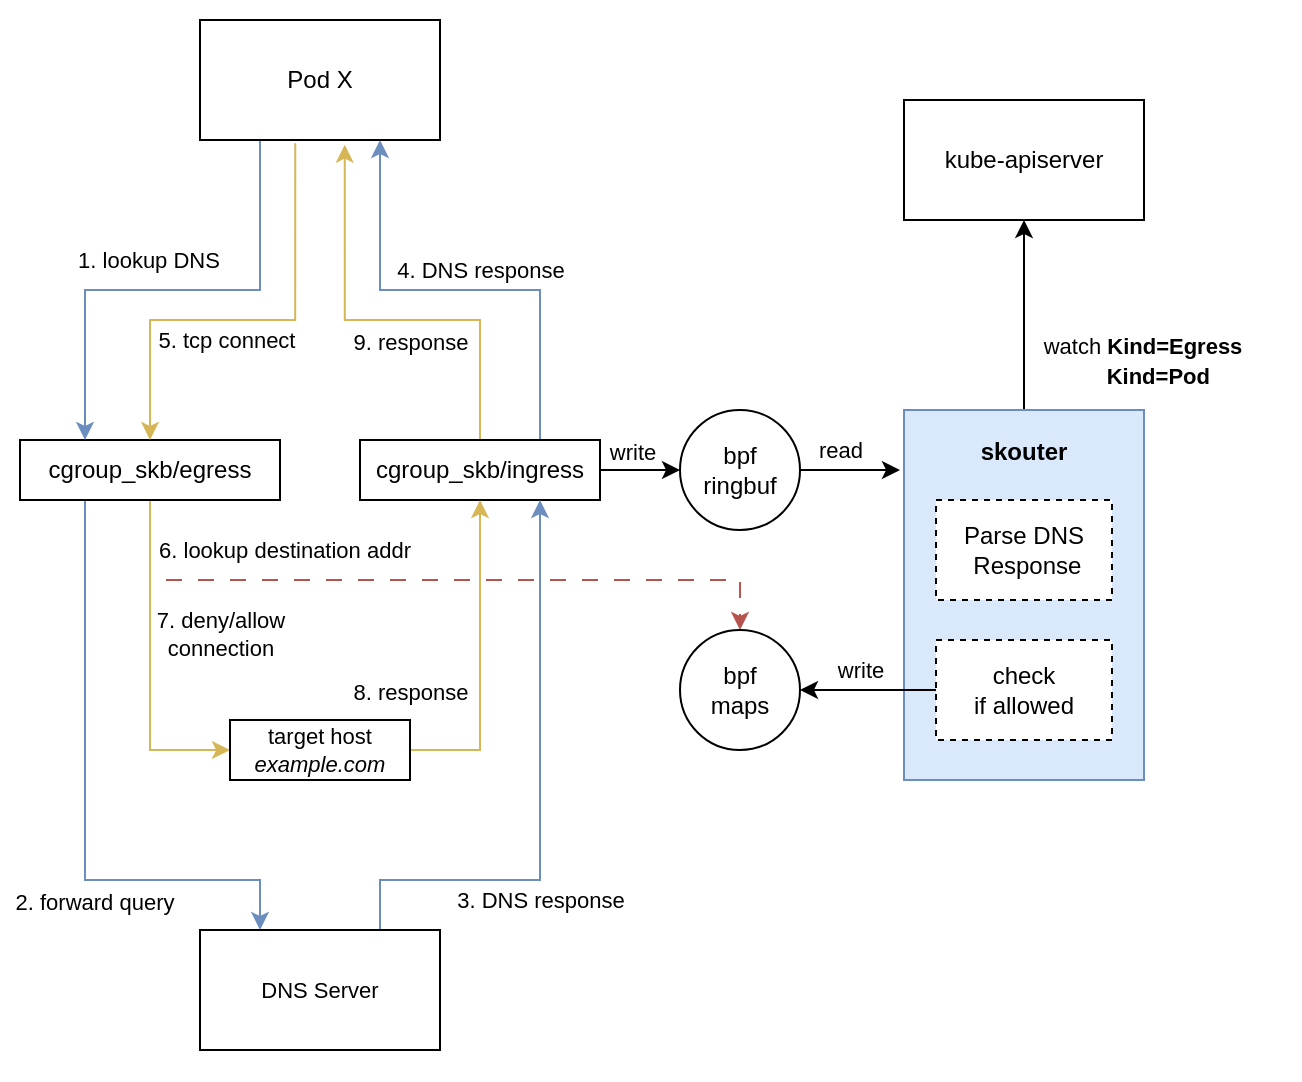 <mxfile version="20.8.13" type="device" pages="3"><diagram id="5MiEAbhjjOFsGYT0DP22" name="overview"><mxGraphModel dx="1388" dy="702" grid="1" gridSize="10" guides="1" tooltips="1" connect="1" arrows="1" fold="1" page="1" pageScale="1" pageWidth="827" pageHeight="1169" math="0" shadow="0"><root><mxCell id="0"/><mxCell id="1" parent="0"/><mxCell id="bEOtveHDajYnRCtO0ObN-43" value="" style="rounded=0;whiteSpace=wrap;html=1;dashed=1;fontSize=11;strokeColor=none;fillColor=#FFFFFF;" parent="1" vertex="1"><mxGeometry x="220" y="120" width="650" height="540" as="geometry"/></mxCell><mxCell id="bEOtveHDajYnRCtO0ObN-11" style="edgeStyle=orthogonalEdgeStyle;rounded=0;orthogonalLoop=1;jettySize=auto;html=1;exitX=1;exitY=0.5;exitDx=0;exitDy=0;entryX=0;entryY=0.5;entryDx=0;entryDy=0;" parent="1" source="bEOtveHDajYnRCtO0ObN-4" target="bEOtveHDajYnRCtO0ObN-10" edge="1"><mxGeometry relative="1" as="geometry"/></mxCell><mxCell id="bEOtveHDajYnRCtO0ObN-13" value="write" style="edgeLabel;html=1;align=center;verticalAlign=middle;resizable=0;points=[];" parent="bEOtveHDajYnRCtO0ObN-11" vertex="1" connectable="0"><mxGeometry x="0.2" relative="1" as="geometry"><mxPoint x="-8" y="-9" as="offset"/></mxGeometry></mxCell><mxCell id="bEOtveHDajYnRCtO0ObN-23" value="2. forward query" style="edgeStyle=orthogonalEdgeStyle;rounded=0;orthogonalLoop=1;jettySize=auto;html=1;exitX=0.25;exitY=1;exitDx=0;exitDy=0;entryX=0.25;entryY=0;entryDx=0;entryDy=0;labelBackgroundColor=none;fontSize=11;fillColor=#dae8fc;strokeColor=#6c8ebf;" parent="1" source="bEOtveHDajYnRCtO0ObN-3" target="bEOtveHDajYnRCtO0ObN-22" edge="1"><mxGeometry x="0.281" y="-11" relative="1" as="geometry"><Array as="points"><mxPoint x="263" y="560"/><mxPoint x="350" y="560"/></Array><mxPoint as="offset"/></mxGeometry></mxCell><mxCell id="bEOtveHDajYnRCtO0ObN-35" style="edgeStyle=orthogonalEdgeStyle;rounded=0;orthogonalLoop=1;jettySize=auto;html=1;exitX=0.5;exitY=1;exitDx=0;exitDy=0;labelBackgroundColor=none;fontSize=11;entryX=0.5;entryY=0;entryDx=0;entryDy=0;dashed=1;dashPattern=8 8;fillColor=#f8cecc;strokeColor=#b85450;" parent="1" source="bEOtveHDajYnRCtO0ObN-3" target="bEOtveHDajYnRCtO0ObN-16" edge="1"><mxGeometry relative="1" as="geometry"><mxPoint x="295" y="450" as="targetPoint"/><Array as="points"><mxPoint x="295" y="410"/><mxPoint x="590" y="410"/></Array></mxGeometry></mxCell><mxCell id="bEOtveHDajYnRCtO0ObN-37" value="6. lookup destination addr" style="edgeLabel;html=1;align=center;verticalAlign=middle;resizable=0;points=[];fontSize=11;" parent="bEOtveHDajYnRCtO0ObN-35" vertex="1" connectable="0"><mxGeometry x="-0.531" y="2" relative="1" as="geometry"><mxPoint x="22" y="-13" as="offset"/></mxGeometry></mxCell><mxCell id="bEOtveHDajYnRCtO0ObN-38" style="edgeStyle=orthogonalEdgeStyle;rounded=0;orthogonalLoop=1;jettySize=auto;html=1;exitX=0.5;exitY=1;exitDx=0;exitDy=0;entryX=0;entryY=0.5;entryDx=0;entryDy=0;labelBackgroundColor=none;fontSize=11;fillColor=#fff2cc;strokeColor=#d6b656;" parent="1" source="bEOtveHDajYnRCtO0ObN-3" target="bEOtveHDajYnRCtO0ObN-36" edge="1"><mxGeometry relative="1" as="geometry"/></mxCell><mxCell id="bEOtveHDajYnRCtO0ObN-39" value="7. deny/allow&lt;br&gt;connection" style="edgeLabel;html=1;align=center;verticalAlign=middle;resizable=0;points=[];fontSize=11;" parent="bEOtveHDajYnRCtO0ObN-38" vertex="1" connectable="0"><mxGeometry x="-0.541" relative="1" as="geometry"><mxPoint x="35" y="29" as="offset"/></mxGeometry></mxCell><mxCell id="bEOtveHDajYnRCtO0ObN-3" value="cgroup_skb/egress" style="whiteSpace=wrap;html=1;" parent="1" vertex="1"><mxGeometry x="230" y="340" width="130" height="30" as="geometry"/></mxCell><mxCell id="bEOtveHDajYnRCtO0ObN-25" style="edgeStyle=orthogonalEdgeStyle;rounded=0;orthogonalLoop=1;jettySize=auto;html=1;exitX=0.75;exitY=0;exitDx=0;exitDy=0;entryX=0.75;entryY=1;entryDx=0;entryDy=0;labelBackgroundColor=none;fontSize=11;fillColor=#dae8fc;strokeColor=#6c8ebf;" parent="1" source="bEOtveHDajYnRCtO0ObN-4" target="bEOtveHDajYnRCtO0ObN-5" edge="1"><mxGeometry relative="1" as="geometry"/></mxCell><mxCell id="bEOtveHDajYnRCtO0ObN-26" value="4. DNS response" style="edgeLabel;html=1;align=center;verticalAlign=middle;resizable=0;points=[];fontSize=11;" parent="bEOtveHDajYnRCtO0ObN-25" vertex="1" connectable="0"><mxGeometry x="0.437" relative="1" as="geometry"><mxPoint x="50" as="offset"/></mxGeometry></mxCell><mxCell id="bEOtveHDajYnRCtO0ObN-34" style="edgeStyle=orthogonalEdgeStyle;rounded=0;orthogonalLoop=1;jettySize=auto;html=1;exitX=0.5;exitY=0;exitDx=0;exitDy=0;entryX=0.603;entryY=1.039;entryDx=0;entryDy=0;labelBackgroundColor=none;fontSize=11;entryPerimeter=0;fillColor=#fff2cc;strokeColor=#d6b656;" parent="1" source="bEOtveHDajYnRCtO0ObN-4" target="bEOtveHDajYnRCtO0ObN-5" edge="1"><mxGeometry relative="1" as="geometry"><Array as="points"><mxPoint x="460" y="280"/><mxPoint x="392" y="280"/></Array></mxGeometry></mxCell><mxCell id="L1wFR71rSN3-hvcoqjAi-3" value="9. response" style="edgeLabel;html=1;align=center;verticalAlign=middle;resizable=0;points=[];" parent="bEOtveHDajYnRCtO0ObN-34" vertex="1" connectable="0"><mxGeometry x="-0.614" y="2" relative="1" as="geometry"><mxPoint x="-33" y="-8" as="offset"/></mxGeometry></mxCell><mxCell id="bEOtveHDajYnRCtO0ObN-4" value="cgroup_skb/ingress" style="whiteSpace=wrap;html=1;" parent="1" vertex="1"><mxGeometry x="400" y="340" width="120" height="30" as="geometry"/></mxCell><mxCell id="bEOtveHDajYnRCtO0ObN-7" style="edgeStyle=orthogonalEdgeStyle;rounded=0;orthogonalLoop=1;jettySize=auto;html=1;exitX=0.25;exitY=1;exitDx=0;exitDy=0;entryX=0.25;entryY=0;entryDx=0;entryDy=0;fillColor=#dae8fc;strokeColor=#6c8ebf;" parent="1" source="bEOtveHDajYnRCtO0ObN-5" target="bEOtveHDajYnRCtO0ObN-3" edge="1"><mxGeometry relative="1" as="geometry"/></mxCell><mxCell id="bEOtveHDajYnRCtO0ObN-8" value="1. lookup DNS" style="edgeLabel;html=1;align=center;verticalAlign=middle;resizable=0;points=[];" parent="bEOtveHDajYnRCtO0ObN-7" vertex="1" connectable="0"><mxGeometry x="-0.253" y="5" relative="1" as="geometry"><mxPoint x="-43" y="-20" as="offset"/></mxGeometry></mxCell><mxCell id="bEOtveHDajYnRCtO0ObN-32" style="edgeStyle=orthogonalEdgeStyle;rounded=0;orthogonalLoop=1;jettySize=auto;html=1;exitX=0.397;exitY=1.028;exitDx=0;exitDy=0;entryX=0.5;entryY=0;entryDx=0;entryDy=0;labelBackgroundColor=none;fontSize=11;fillColor=#fff2cc;strokeColor=#d6b656;exitPerimeter=0;" parent="1" source="bEOtveHDajYnRCtO0ObN-5" target="bEOtveHDajYnRCtO0ObN-3" edge="1"><mxGeometry relative="1" as="geometry"><Array as="points"><mxPoint x="368" y="280"/><mxPoint x="295" y="280"/></Array></mxGeometry></mxCell><mxCell id="bEOtveHDajYnRCtO0ObN-33" value="5. tcp connect" style="edgeLabel;html=1;align=center;verticalAlign=middle;resizable=0;points=[];fontSize=11;" parent="bEOtveHDajYnRCtO0ObN-32" vertex="1" connectable="0"><mxGeometry x="0.05" y="-1" relative="1" as="geometry"><mxPoint x="-7" y="11" as="offset"/></mxGeometry></mxCell><mxCell id="bEOtveHDajYnRCtO0ObN-5" value="Pod X" style="rounded=0;whiteSpace=wrap;html=1;" parent="1" vertex="1"><mxGeometry x="320" y="130" width="120" height="60" as="geometry"/></mxCell><mxCell id="bEOtveHDajYnRCtO0ObN-12" value="read" style="edgeStyle=orthogonalEdgeStyle;rounded=0;orthogonalLoop=1;jettySize=auto;html=1;exitX=1;exitY=0.5;exitDx=0;exitDy=0;" parent="1" source="bEOtveHDajYnRCtO0ObN-10" edge="1"><mxGeometry x="-0.231" y="10" relative="1" as="geometry"><mxPoint x="630" y="445" as="sourcePoint"/><mxPoint x="670" y="355" as="targetPoint"/><mxPoint as="offset"/></mxGeometry></mxCell><mxCell id="MfPeqB3Z2dwmXuDGAzAa-2" style="edgeStyle=orthogonalEdgeStyle;rounded=0;orthogonalLoop=1;jettySize=auto;html=1;exitX=0.5;exitY=0;exitDx=0;exitDy=0;entryX=0.5;entryY=1;entryDx=0;entryDy=0;" parent="1" source="bEOtveHDajYnRCtO0ObN-9" target="MfPeqB3Z2dwmXuDGAzAa-1" edge="1"><mxGeometry relative="1" as="geometry"/></mxCell><mxCell id="bEOtveHDajYnRCtO0ObN-9" value="&lt;b&gt;skouter&lt;/b&gt;&lt;br&gt;&lt;br&gt;&lt;br&gt;&lt;br&gt;&lt;br&gt;&lt;br&gt;&lt;br&gt;&lt;br&gt;&lt;br&gt;&lt;br&gt;&lt;br&gt;" style="whiteSpace=wrap;html=1;fillColor=#dae8fc;strokeColor=#6c8ebf;" parent="1" vertex="1"><mxGeometry x="672" y="325" width="120" height="185" as="geometry"/></mxCell><mxCell id="bEOtveHDajYnRCtO0ObN-10" value="bpf&lt;br&gt;ringbuf" style="ellipse;whiteSpace=wrap;html=1;" parent="1" vertex="1"><mxGeometry x="560" y="325" width="60" height="60" as="geometry"/></mxCell><mxCell id="bEOtveHDajYnRCtO0ObN-14" value="Parse DNS&lt;br&gt;&amp;nbsp;Response" style="whiteSpace=wrap;html=1;dashed=1;" parent="1" vertex="1"><mxGeometry x="688" y="370" width="88" height="50" as="geometry"/></mxCell><mxCell id="bEOtveHDajYnRCtO0ObN-16" value="bpf&lt;br&gt;maps" style="ellipse;whiteSpace=wrap;html=1;aspect=fixed;" parent="1" vertex="1"><mxGeometry x="560" y="435" width="60" height="60" as="geometry"/></mxCell><mxCell id="bEOtveHDajYnRCtO0ObN-24" style="edgeStyle=orthogonalEdgeStyle;rounded=0;orthogonalLoop=1;jettySize=auto;html=1;exitX=0.75;exitY=0;exitDx=0;exitDy=0;entryX=0.75;entryY=1;entryDx=0;entryDy=0;labelBackgroundColor=none;fontSize=11;fillColor=#dae8fc;strokeColor=#6c8ebf;" parent="1" source="bEOtveHDajYnRCtO0ObN-22" target="bEOtveHDajYnRCtO0ObN-4" edge="1"><mxGeometry relative="1" as="geometry"><Array as="points"><mxPoint x="410" y="560"/><mxPoint x="490" y="560"/></Array></mxGeometry></mxCell><mxCell id="bEOtveHDajYnRCtO0ObN-31" value="3. DNS response" style="edgeLabel;html=1;align=center;verticalAlign=middle;resizable=0;points=[];fontSize=11;" parent="bEOtveHDajYnRCtO0ObN-24" vertex="1" connectable="0"><mxGeometry x="-0.302" y="-2" relative="1" as="geometry"><mxPoint x="2" y="8" as="offset"/></mxGeometry></mxCell><mxCell id="bEOtveHDajYnRCtO0ObN-22" value="DNS Server" style="whiteSpace=wrap;html=1;fontSize=11;" parent="1" vertex="1"><mxGeometry x="320" y="585" width="120" height="60" as="geometry"/></mxCell><mxCell id="L1wFR71rSN3-hvcoqjAi-1" style="edgeStyle=orthogonalEdgeStyle;rounded=0;orthogonalLoop=1;jettySize=auto;html=1;exitX=1;exitY=0.5;exitDx=0;exitDy=0;entryX=0.5;entryY=1;entryDx=0;entryDy=0;fillColor=#fff2cc;strokeColor=#d6b656;" parent="1" source="bEOtveHDajYnRCtO0ObN-36" target="bEOtveHDajYnRCtO0ObN-4" edge="1"><mxGeometry relative="1" as="geometry"/></mxCell><mxCell id="L1wFR71rSN3-hvcoqjAi-2" value="8. response" style="edgeLabel;html=1;align=center;verticalAlign=middle;resizable=0;points=[];" parent="L1wFR71rSN3-hvcoqjAi-1" vertex="1" connectable="0"><mxGeometry x="0.144" y="1" relative="1" as="geometry"><mxPoint x="-34" y="27" as="offset"/></mxGeometry></mxCell><mxCell id="bEOtveHDajYnRCtO0ObN-36" value="target host&lt;br&gt;&lt;i&gt;example.com&lt;/i&gt;" style="whiteSpace=wrap;html=1;fontSize=11;" parent="1" vertex="1"><mxGeometry x="335" y="480" width="90" height="30" as="geometry"/></mxCell><mxCell id="bEOtveHDajYnRCtO0ObN-41" value="write" style="edgeStyle=orthogonalEdgeStyle;rounded=0;orthogonalLoop=1;jettySize=auto;html=1;exitX=0;exitY=0.5;exitDx=0;exitDy=0;entryX=1;entryY=0.5;entryDx=0;entryDy=0;labelBackgroundColor=none;fontSize=11;" parent="1" source="bEOtveHDajYnRCtO0ObN-40" target="bEOtveHDajYnRCtO0ObN-16" edge="1"><mxGeometry x="0.118" y="-10" relative="1" as="geometry"><mxPoint as="offset"/></mxGeometry></mxCell><mxCell id="bEOtveHDajYnRCtO0ObN-40" value="check &lt;br&gt;if allowed" style="whiteSpace=wrap;html=1;dashed=1;" parent="1" vertex="1"><mxGeometry x="688" y="440" width="88" height="50" as="geometry"/></mxCell><mxCell id="MfPeqB3Z2dwmXuDGAzAa-1" value="kube-apiserver" style="rounded=0;whiteSpace=wrap;html=1;" parent="1" vertex="1"><mxGeometry x="672" y="170" width="120" height="60" as="geometry"/></mxCell><mxCell id="MfPeqB3Z2dwmXuDGAzAa-5" value="&lt;font style=&quot;font-size: 11px;&quot;&gt;watch &lt;b&gt;Kind=Egress&lt;br&gt;&amp;nbsp; &amp;nbsp; &amp;nbsp;Kind=Pod&lt;br&gt;&lt;/b&gt;&lt;/font&gt;" style="text;html=1;align=center;verticalAlign=middle;resizable=0;points=[];autosize=1;strokeColor=none;fillColor=none;" parent="1" vertex="1"><mxGeometry x="731" y="280" width="120" height="40" as="geometry"/></mxCell></root></mxGraphModel></diagram><diagram id="zswYZmSEBnR5YoDpw31P" name="data model"><mxGraphModel dx="1388" dy="766" grid="1" gridSize="10" guides="1" tooltips="1" connect="1" arrows="1" fold="1" page="1" pageScale="1" pageWidth="827" pageHeight="1169" math="0" shadow="0"><root><mxCell id="0"/><mxCell id="1" parent="0"/><mxCell id="Yi3RoTtLE4E2FswudicO-89" style="edgeStyle=orthogonalEdgeStyle;rounded=0;orthogonalLoop=1;jettySize=auto;html=1;exitX=0.5;exitY=1;exitDx=0;exitDy=0;" parent="1" source="Yi3RoTtLE4E2FswudicO-53" target="Yi3RoTtLE4E2FswudicO-64" edge="1"><mxGeometry relative="1" as="geometry"/></mxCell><mxCell id="Yi3RoTtLE4E2FswudicO-90" style="edgeStyle=orthogonalEdgeStyle;rounded=0;orthogonalLoop=1;jettySize=auto;html=1;exitX=0.5;exitY=1;exitDx=0;exitDy=0;entryX=0.5;entryY=0;entryDx=0;entryDy=0;" parent="1" source="Yi3RoTtLE4E2FswudicO-53" target="Yi3RoTtLE4E2FswudicO-62" edge="1"><mxGeometry relative="1" as="geometry"/></mxCell><mxCell id="Yi3RoTtLE4E2FswudicO-91" style="edgeStyle=orthogonalEdgeStyle;rounded=0;orthogonalLoop=1;jettySize=auto;html=1;exitX=0.5;exitY=1;exitDx=0;exitDy=0;entryX=0.5;entryY=0;entryDx=0;entryDy=0;" parent="1" source="Yi3RoTtLE4E2FswudicO-53" target="Yi3RoTtLE4E2FswudicO-69" edge="1"><mxGeometry relative="1" as="geometry"/></mxCell><mxCell id="Yi3RoTtLE4E2FswudicO-92" style="edgeStyle=orthogonalEdgeStyle;rounded=0;orthogonalLoop=1;jettySize=auto;html=1;exitX=0.5;exitY=1;exitDx=0;exitDy=0;entryX=0.5;entryY=0;entryDx=0;entryDy=0;" parent="1" source="Yi3RoTtLE4E2FswudicO-53" target="Yi3RoTtLE4E2FswudicO-86" edge="1"><mxGeometry relative="1" as="geometry"><Array as="points"><mxPoint x="513" y="195"/><mxPoint x="845" y="195"/></Array></mxGeometry></mxCell><mxCell id="Yi3RoTtLE4E2FswudicO-53" value="userspace" style="whiteSpace=wrap;html=1;" parent="1" vertex="1"><mxGeometry x="460" y="80" width="105" height="70" as="geometry"/></mxCell><mxCell id="Yi3RoTtLE4E2FswudicO-55" value="" style="group" parent="1" vertex="1" connectable="0"><mxGeometry x="50" y="250" width="210" height="210" as="geometry"/></mxCell><mxCell id="Yi3RoTtLE4E2FswudicO-63" value="" style="group" parent="Yi3RoTtLE4E2FswudicO-55" vertex="1" connectable="0"><mxGeometry x="-10" y="-10" width="220" height="220" as="geometry"/></mxCell><mxCell id="Yi3RoTtLE4E2FswudicO-62" value="" style="rounded=0;whiteSpace=wrap;html=1;fillColor=#dae8fc;strokeColor=#6c8ebf;" parent="Yi3RoTtLE4E2FswudicO-63" vertex="1"><mxGeometry width="220" height="220" as="geometry"/></mxCell><mxCell id="Yi3RoTtLE4E2FswudicO-4" value="egress_ip_config" style="rounded=0;whiteSpace=wrap;html=1;" parent="Yi3RoTtLE4E2FswudicO-63" vertex="1"><mxGeometry x="45" y="10" width="120" height="60" as="geometry"/></mxCell><mxCell id="Yi3RoTtLE4E2FswudicO-12" value="pod1" style="rounded=0;whiteSpace=wrap;html=1;" parent="Yi3RoTtLE4E2FswudicO-63" vertex="1"><mxGeometry x="30" y="110" width="50" height="40" as="geometry"/></mxCell><mxCell id="Yi3RoTtLE4E2FswudicO-1" style="edgeStyle=orthogonalEdgeStyle;rounded=0;orthogonalLoop=1;jettySize=auto;html=1;exitX=0.5;exitY=1;exitDx=0;exitDy=0;entryX=0.5;entryY=0;entryDx=0;entryDy=0;" parent="Yi3RoTtLE4E2FswudicO-63" source="Yi3RoTtLE4E2FswudicO-4" target="Yi3RoTtLE4E2FswudicO-12" edge="1"><mxGeometry relative="1" as="geometry"/></mxCell><mxCell id="Yi3RoTtLE4E2FswudicO-13" value="pod2" style="rounded=0;whiteSpace=wrap;html=1;" parent="Yi3RoTtLE4E2FswudicO-63" vertex="1"><mxGeometry x="80" y="110" width="50" height="40" as="geometry"/></mxCell><mxCell id="Yi3RoTtLE4E2FswudicO-2" style="edgeStyle=orthogonalEdgeStyle;rounded=0;orthogonalLoop=1;jettySize=auto;html=1;exitX=0.5;exitY=1;exitDx=0;exitDy=0;" parent="Yi3RoTtLE4E2FswudicO-63" source="Yi3RoTtLE4E2FswudicO-4" target="Yi3RoTtLE4E2FswudicO-13" edge="1"><mxGeometry relative="1" as="geometry"/></mxCell><mxCell id="Yi3RoTtLE4E2FswudicO-14" value="pod..." style="rounded=0;whiteSpace=wrap;html=1;" parent="Yi3RoTtLE4E2FswudicO-63" vertex="1"><mxGeometry x="130" y="110" width="50" height="40" as="geometry"/></mxCell><mxCell id="Yi3RoTtLE4E2FswudicO-3" style="edgeStyle=orthogonalEdgeStyle;rounded=0;orthogonalLoop=1;jettySize=auto;html=1;exitX=0.5;exitY=1;exitDx=0;exitDy=0;entryX=0.5;entryY=0;entryDx=0;entryDy=0;" parent="Yi3RoTtLE4E2FswudicO-63" source="Yi3RoTtLE4E2FswudicO-4" target="Yi3RoTtLE4E2FswudicO-14" edge="1"><mxGeometry relative="1" as="geometry"/></mxCell><mxCell id="Yi3RoTtLE4E2FswudicO-21" value="ip x" style="whiteSpace=wrap;html=1;" parent="Yi3RoTtLE4E2FswudicO-63" vertex="1"><mxGeometry x="10" y="190" width="30" height="20" as="geometry"/></mxCell><mxCell id="Yi3RoTtLE4E2FswudicO-9" style="edgeStyle=orthogonalEdgeStyle;rounded=0;orthogonalLoop=1;jettySize=auto;html=1;exitX=0.5;exitY=1;exitDx=0;exitDy=0;entryX=0.5;entryY=0;entryDx=0;entryDy=0;" parent="Yi3RoTtLE4E2FswudicO-63" source="Yi3RoTtLE4E2FswudicO-12" target="Yi3RoTtLE4E2FswudicO-21" edge="1"><mxGeometry relative="1" as="geometry"/></mxCell><mxCell id="Yi3RoTtLE4E2FswudicO-22" value="ip y" style="whiteSpace=wrap;html=1;" parent="Yi3RoTtLE4E2FswudicO-63" vertex="1"><mxGeometry x="40" y="190" width="30" height="20" as="geometry"/></mxCell><mxCell id="Yi3RoTtLE4E2FswudicO-10" style="edgeStyle=orthogonalEdgeStyle;rounded=0;orthogonalLoop=1;jettySize=auto;html=1;exitX=0.5;exitY=1;exitDx=0;exitDy=0;entryX=0.5;entryY=0;entryDx=0;entryDy=0;" parent="Yi3RoTtLE4E2FswudicO-63" source="Yi3RoTtLE4E2FswudicO-12" target="Yi3RoTtLE4E2FswudicO-22" edge="1"><mxGeometry relative="1" as="geometry"/></mxCell><mxCell id="Yi3RoTtLE4E2FswudicO-23" value="ip z" style="whiteSpace=wrap;html=1;" parent="Yi3RoTtLE4E2FswudicO-63" vertex="1"><mxGeometry x="70" y="190" width="30" height="20" as="geometry"/></mxCell><mxCell id="Yi3RoTtLE4E2FswudicO-11" style="edgeStyle=orthogonalEdgeStyle;rounded=0;orthogonalLoop=1;jettySize=auto;html=1;exitX=0.5;exitY=1;exitDx=0;exitDy=0;entryX=0.5;entryY=0;entryDx=0;entryDy=0;" parent="Yi3RoTtLE4E2FswudicO-63" source="Yi3RoTtLE4E2FswudicO-12" target="Yi3RoTtLE4E2FswudicO-23" edge="1"><mxGeometry relative="1" as="geometry"/></mxCell><mxCell id="Yi3RoTtLE4E2FswudicO-65" value="" style="group" parent="1" vertex="1" connectable="0"><mxGeometry x="290" y="250" width="430" height="290" as="geometry"/></mxCell><mxCell id="Yi3RoTtLE4E2FswudicO-68" value="" style="group" parent="Yi3RoTtLE4E2FswudicO-65" vertex="1" connectable="0"><mxGeometry x="-12.5" y="-10" width="222.5" height="220" as="geometry"/></mxCell><mxCell id="Yi3RoTtLE4E2FswudicO-64" value="" style="whiteSpace=wrap;html=1;fillColor=#dae8fc;strokeColor=#6c8ebf;" parent="Yi3RoTtLE4E2FswudicO-68" vertex="1"><mxGeometry width="222.5" height="220" as="geometry"/></mxCell><mxCell id="Yi3RoTtLE4E2FswudicO-8" value="egress_cidr_config" style="rounded=0;whiteSpace=wrap;html=1;" parent="Yi3RoTtLE4E2FswudicO-68" vertex="1"><mxGeometry x="55" y="10" width="120" height="60" as="geometry"/></mxCell><mxCell id="Yi3RoTtLE4E2FswudicO-18" value="pod1" style="rounded=0;whiteSpace=wrap;html=1;" parent="Yi3RoTtLE4E2FswudicO-68" vertex="1"><mxGeometry x="40" y="110" width="50" height="40" as="geometry"/></mxCell><mxCell id="Yi3RoTtLE4E2FswudicO-6" style="edgeStyle=orthogonalEdgeStyle;rounded=0;orthogonalLoop=1;jettySize=auto;html=1;exitX=0.5;exitY=1;exitDx=0;exitDy=0;entryX=0.5;entryY=0;entryDx=0;entryDy=0;" parent="Yi3RoTtLE4E2FswudicO-68" source="Yi3RoTtLE4E2FswudicO-8" target="Yi3RoTtLE4E2FswudicO-18" edge="1"><mxGeometry relative="1" as="geometry"/></mxCell><mxCell id="Yi3RoTtLE4E2FswudicO-19" value="pod2" style="rounded=0;whiteSpace=wrap;html=1;" parent="Yi3RoTtLE4E2FswudicO-68" vertex="1"><mxGeometry x="90" y="110" width="50" height="40" as="geometry"/></mxCell><mxCell id="Yi3RoTtLE4E2FswudicO-5" style="edgeStyle=orthogonalEdgeStyle;rounded=0;orthogonalLoop=1;jettySize=auto;html=1;exitX=0.5;exitY=1;exitDx=0;exitDy=0;entryX=0.5;entryY=0;entryDx=0;entryDy=0;" parent="Yi3RoTtLE4E2FswudicO-68" source="Yi3RoTtLE4E2FswudicO-8" target="Yi3RoTtLE4E2FswudicO-19" edge="1"><mxGeometry relative="1" as="geometry"/></mxCell><mxCell id="Yi3RoTtLE4E2FswudicO-20" value="pod..." style="rounded=0;whiteSpace=wrap;html=1;" parent="Yi3RoTtLE4E2FswudicO-68" vertex="1"><mxGeometry x="140" y="110" width="50" height="40" as="geometry"/></mxCell><mxCell id="Yi3RoTtLE4E2FswudicO-7" style="edgeStyle=orthogonalEdgeStyle;rounded=0;orthogonalLoop=1;jettySize=auto;html=1;exitX=0.5;exitY=1;exitDx=0;exitDy=0;entryX=0.5;entryY=0;entryDx=0;entryDy=0;" parent="Yi3RoTtLE4E2FswudicO-68" source="Yi3RoTtLE4E2FswudicO-8" target="Yi3RoTtLE4E2FswudicO-20" edge="1"><mxGeometry relative="1" as="geometry"/></mxCell><mxCell id="Yi3RoTtLE4E2FswudicO-24" value="cidr x" style="whiteSpace=wrap;html=1;" parent="Yi3RoTtLE4E2FswudicO-68" vertex="1"><mxGeometry x="12.5" y="190" width="35" height="20" as="geometry"/></mxCell><mxCell id="Yi3RoTtLE4E2FswudicO-15" style="edgeStyle=orthogonalEdgeStyle;rounded=0;orthogonalLoop=1;jettySize=auto;html=1;exitX=0.5;exitY=1;exitDx=0;exitDy=0;entryX=0.5;entryY=0;entryDx=0;entryDy=0;" parent="Yi3RoTtLE4E2FswudicO-68" source="Yi3RoTtLE4E2FswudicO-18" target="Yi3RoTtLE4E2FswudicO-24" edge="1"><mxGeometry relative="1" as="geometry"/></mxCell><mxCell id="Yi3RoTtLE4E2FswudicO-25" value="cidr y" style="whiteSpace=wrap;html=1;" parent="Yi3RoTtLE4E2FswudicO-68" vertex="1"><mxGeometry x="47.5" y="190" width="35" height="20" as="geometry"/></mxCell><mxCell id="Yi3RoTtLE4E2FswudicO-16" style="edgeStyle=orthogonalEdgeStyle;rounded=0;orthogonalLoop=1;jettySize=auto;html=1;exitX=0.5;exitY=1;exitDx=0;exitDy=0;entryX=0.5;entryY=0;entryDx=0;entryDy=0;" parent="Yi3RoTtLE4E2FswudicO-68" source="Yi3RoTtLE4E2FswudicO-18" target="Yi3RoTtLE4E2FswudicO-25" edge="1"><mxGeometry relative="1" as="geometry"/></mxCell><mxCell id="Yi3RoTtLE4E2FswudicO-26" value="cidr z" style="whiteSpace=wrap;html=1;" parent="Yi3RoTtLE4E2FswudicO-68" vertex="1"><mxGeometry x="82.5" y="190" width="35" height="20" as="geometry"/></mxCell><mxCell id="Yi3RoTtLE4E2FswudicO-17" style="edgeStyle=orthogonalEdgeStyle;rounded=0;orthogonalLoop=1;jettySize=auto;html=1;exitX=0.5;exitY=1;exitDx=0;exitDy=0;entryX=0.5;entryY=0;entryDx=0;entryDy=0;" parent="Yi3RoTtLE4E2FswudicO-68" source="Yi3RoTtLE4E2FswudicO-18" target="Yi3RoTtLE4E2FswudicO-26" edge="1"><mxGeometry relative="1" as="geometry"/></mxCell><mxCell id="Yi3RoTtLE4E2FswudicO-70" value="" style="group" parent="Yi3RoTtLE4E2FswudicO-65" vertex="1" connectable="0"><mxGeometry x="230" y="-10" width="200" height="220" as="geometry"/></mxCell><mxCell id="Yi3RoTtLE4E2FswudicO-69" value="" style="whiteSpace=wrap;html=1;fillColor=#dae8fc;strokeColor=#6c8ebf;" parent="Yi3RoTtLE4E2FswudicO-70" vertex="1"><mxGeometry width="200" height="220" as="geometry"/></mxCell><mxCell id="Yi3RoTtLE4E2FswudicO-30" value="egress_wc_ip_config" style="rounded=0;whiteSpace=wrap;html=1;" parent="Yi3RoTtLE4E2FswudicO-70" vertex="1"><mxGeometry x="45" y="10" width="120" height="60" as="geometry"/></mxCell><mxCell id="Yi3RoTtLE4E2FswudicO-34" value="pod1" style="rounded=0;whiteSpace=wrap;html=1;" parent="Yi3RoTtLE4E2FswudicO-70" vertex="1"><mxGeometry x="30" y="110" width="50" height="40" as="geometry"/></mxCell><mxCell id="Yi3RoTtLE4E2FswudicO-27" style="edgeStyle=orthogonalEdgeStyle;rounded=0;orthogonalLoop=1;jettySize=auto;html=1;exitX=0.5;exitY=1;exitDx=0;exitDy=0;" parent="Yi3RoTtLE4E2FswudicO-70" source="Yi3RoTtLE4E2FswudicO-30" target="Yi3RoTtLE4E2FswudicO-34" edge="1"><mxGeometry relative="1" as="geometry"/></mxCell><mxCell id="Yi3RoTtLE4E2FswudicO-35" value="pod2" style="rounded=0;whiteSpace=wrap;html=1;" parent="Yi3RoTtLE4E2FswudicO-70" vertex="1"><mxGeometry x="80" y="110" width="50" height="40" as="geometry"/></mxCell><mxCell id="Yi3RoTtLE4E2FswudicO-28" style="edgeStyle=orthogonalEdgeStyle;rounded=0;orthogonalLoop=1;jettySize=auto;html=1;exitX=0.5;exitY=1;exitDx=0;exitDy=0;entryX=0.5;entryY=0;entryDx=0;entryDy=0;" parent="Yi3RoTtLE4E2FswudicO-70" source="Yi3RoTtLE4E2FswudicO-30" target="Yi3RoTtLE4E2FswudicO-35" edge="1"><mxGeometry relative="1" as="geometry"/></mxCell><mxCell id="Yi3RoTtLE4E2FswudicO-36" value="pod..." style="rounded=0;whiteSpace=wrap;html=1;" parent="Yi3RoTtLE4E2FswudicO-70" vertex="1"><mxGeometry x="130" y="110" width="50" height="40" as="geometry"/></mxCell><mxCell id="Yi3RoTtLE4E2FswudicO-29" style="edgeStyle=orthogonalEdgeStyle;rounded=0;orthogonalLoop=1;jettySize=auto;html=1;exitX=0.5;exitY=1;exitDx=0;exitDy=0;entryX=0.5;entryY=0;entryDx=0;entryDy=0;" parent="Yi3RoTtLE4E2FswudicO-70" source="Yi3RoTtLE4E2FswudicO-30" target="Yi3RoTtLE4E2FswudicO-36" edge="1"><mxGeometry relative="1" as="geometry"/></mxCell><mxCell id="Yi3RoTtLE4E2FswudicO-37" value="ip x" style="whiteSpace=wrap;html=1;" parent="Yi3RoTtLE4E2FswudicO-70" vertex="1"><mxGeometry x="10" y="190" width="30" height="20" as="geometry"/></mxCell><mxCell id="Yi3RoTtLE4E2FswudicO-31" style="edgeStyle=orthogonalEdgeStyle;rounded=0;orthogonalLoop=1;jettySize=auto;html=1;exitX=0.5;exitY=1;exitDx=0;exitDy=0;entryX=0.5;entryY=0;entryDx=0;entryDy=0;" parent="Yi3RoTtLE4E2FswudicO-70" source="Yi3RoTtLE4E2FswudicO-34" target="Yi3RoTtLE4E2FswudicO-37" edge="1"><mxGeometry relative="1" as="geometry"/></mxCell><mxCell id="Yi3RoTtLE4E2FswudicO-38" value="ip y" style="whiteSpace=wrap;html=1;" parent="Yi3RoTtLE4E2FswudicO-70" vertex="1"><mxGeometry x="40" y="190" width="30" height="20" as="geometry"/></mxCell><mxCell id="Yi3RoTtLE4E2FswudicO-32" style="edgeStyle=orthogonalEdgeStyle;rounded=0;orthogonalLoop=1;jettySize=auto;html=1;exitX=0.5;exitY=1;exitDx=0;exitDy=0;" parent="Yi3RoTtLE4E2FswudicO-70" source="Yi3RoTtLE4E2FswudicO-34" target="Yi3RoTtLE4E2FswudicO-38" edge="1"><mxGeometry relative="1" as="geometry"/></mxCell><mxCell id="Yi3RoTtLE4E2FswudicO-39" value="ip z" style="whiteSpace=wrap;html=1;" parent="Yi3RoTtLE4E2FswudicO-70" vertex="1"><mxGeometry x="70" y="190" width="30" height="20" as="geometry"/></mxCell><mxCell id="Yi3RoTtLE4E2FswudicO-33" style="edgeStyle=orthogonalEdgeStyle;rounded=0;orthogonalLoop=1;jettySize=auto;html=1;exitX=0.5;exitY=1;exitDx=0;exitDy=0;entryX=0.5;entryY=0;entryDx=0;entryDy=0;" parent="Yi3RoTtLE4E2FswudicO-70" source="Yi3RoTtLE4E2FswudicO-34" target="Yi3RoTtLE4E2FswudicO-39" edge="1"><mxGeometry relative="1" as="geometry"/></mxCell><mxCell id="Yi3RoTtLE4E2FswudicO-99" value="read-only" style="text;html=1;align=center;verticalAlign=middle;resizable=0;points=[];autosize=1;strokeColor=none;fillColor=none;" parent="Yi3RoTtLE4E2FswudicO-65" vertex="1"><mxGeometry x="137" y="248" width="70" height="30" as="geometry"/></mxCell><mxCell id="Yi3RoTtLE4E2FswudicO-88" value="" style="group" parent="1" vertex="1" connectable="0"><mxGeometry x="738" y="239" width="215" height="223" as="geometry"/></mxCell><mxCell id="Yi3RoTtLE4E2FswudicO-86" value="" style="rounded=0;whiteSpace=wrap;html=1;fillColor=#dae8fc;strokeColor=#6c8ebf;" parent="Yi3RoTtLE4E2FswudicO-88" vertex="1"><mxGeometry width="215" height="223" as="geometry"/></mxCell><mxCell id="Yi3RoTtLE4E2FswudicO-43" value="egress_wc_seen" style="rounded=0;whiteSpace=wrap;html=1;" parent="Yi3RoTtLE4E2FswudicO-88" vertex="1"><mxGeometry x="62" y="11" width="120" height="60" as="geometry"/></mxCell><mxCell id="Yi3RoTtLE4E2FswudicO-47" value="pod1" style="rounded=0;whiteSpace=wrap;html=1;" parent="Yi3RoTtLE4E2FswudicO-88" vertex="1"><mxGeometry x="47" y="111" width="50" height="40" as="geometry"/></mxCell><mxCell id="Yi3RoTtLE4E2FswudicO-40" style="edgeStyle=orthogonalEdgeStyle;rounded=0;orthogonalLoop=1;jettySize=auto;html=1;exitX=0.5;exitY=1;exitDx=0;exitDy=0;" parent="Yi3RoTtLE4E2FswudicO-88" source="Yi3RoTtLE4E2FswudicO-43" target="Yi3RoTtLE4E2FswudicO-47" edge="1"><mxGeometry relative="1" as="geometry"/></mxCell><mxCell id="Yi3RoTtLE4E2FswudicO-48" value="pod2" style="rounded=0;whiteSpace=wrap;html=1;" parent="Yi3RoTtLE4E2FswudicO-88" vertex="1"><mxGeometry x="97" y="111" width="50" height="40" as="geometry"/></mxCell><mxCell id="Yi3RoTtLE4E2FswudicO-41" style="edgeStyle=orthogonalEdgeStyle;rounded=0;orthogonalLoop=1;jettySize=auto;html=1;exitX=0.5;exitY=1;exitDx=0;exitDy=0;entryX=0.5;entryY=0;entryDx=0;entryDy=0;" parent="Yi3RoTtLE4E2FswudicO-88" source="Yi3RoTtLE4E2FswudicO-43" target="Yi3RoTtLE4E2FswudicO-48" edge="1"><mxGeometry relative="1" as="geometry"/></mxCell><mxCell id="Yi3RoTtLE4E2FswudicO-49" value="pod..." style="rounded=0;whiteSpace=wrap;html=1;" parent="Yi3RoTtLE4E2FswudicO-88" vertex="1"><mxGeometry x="147" y="111" width="50" height="40" as="geometry"/></mxCell><mxCell id="Yi3RoTtLE4E2FswudicO-42" style="edgeStyle=orthogonalEdgeStyle;rounded=0;orthogonalLoop=1;jettySize=auto;html=1;exitX=0.5;exitY=1;exitDx=0;exitDy=0;entryX=0.5;entryY=0;entryDx=0;entryDy=0;" parent="Yi3RoTtLE4E2FswudicO-88" source="Yi3RoTtLE4E2FswudicO-43" target="Yi3RoTtLE4E2FswudicO-49" edge="1"><mxGeometry relative="1" as="geometry"/></mxCell><mxCell id="Yi3RoTtLE4E2FswudicO-50" value="host x" style="whiteSpace=wrap;html=1;" parent="Yi3RoTtLE4E2FswudicO-88" vertex="1"><mxGeometry x="12" y="191" width="40" height="20" as="geometry"/></mxCell><mxCell id="Yi3RoTtLE4E2FswudicO-44" style="edgeStyle=orthogonalEdgeStyle;rounded=0;orthogonalLoop=1;jettySize=auto;html=1;exitX=0.5;exitY=1;exitDx=0;exitDy=0;entryX=0.5;entryY=0;entryDx=0;entryDy=0;" parent="Yi3RoTtLE4E2FswudicO-88" source="Yi3RoTtLE4E2FswudicO-47" target="Yi3RoTtLE4E2FswudicO-50" edge="1"><mxGeometry relative="1" as="geometry"/></mxCell><mxCell id="Yi3RoTtLE4E2FswudicO-51" value="host y" style="whiteSpace=wrap;html=1;" parent="Yi3RoTtLE4E2FswudicO-88" vertex="1"><mxGeometry x="52" y="191" width="40" height="20" as="geometry"/></mxCell><mxCell id="Yi3RoTtLE4E2FswudicO-45" style="edgeStyle=orthogonalEdgeStyle;rounded=0;orthogonalLoop=1;jettySize=auto;html=1;exitX=0.5;exitY=1;exitDx=0;exitDy=0;entryX=0.5;entryY=0;entryDx=0;entryDy=0;" parent="Yi3RoTtLE4E2FswudicO-88" source="Yi3RoTtLE4E2FswudicO-47" target="Yi3RoTtLE4E2FswudicO-51" edge="1"><mxGeometry relative="1" as="geometry"/></mxCell><mxCell id="Yi3RoTtLE4E2FswudicO-52" value="host z" style="whiteSpace=wrap;html=1;" parent="Yi3RoTtLE4E2FswudicO-88" vertex="1"><mxGeometry x="92" y="191" width="40" height="20" as="geometry"/></mxCell><mxCell id="Yi3RoTtLE4E2FswudicO-46" style="edgeStyle=orthogonalEdgeStyle;rounded=0;orthogonalLoop=1;jettySize=auto;html=1;exitX=0.5;exitY=1;exitDx=0;exitDy=0;" parent="Yi3RoTtLE4E2FswudicO-88" source="Yi3RoTtLE4E2FswudicO-47" target="Yi3RoTtLE4E2FswudicO-52" edge="1"><mxGeometry relative="1" as="geometry"/></mxCell><mxCell id="Yi3RoTtLE4E2FswudicO-93" value="read/write" style="text;html=1;align=center;verticalAlign=middle;resizable=0;points=[];autosize=1;strokeColor=none;fillColor=none;" parent="1" vertex="1"><mxGeometry x="510" y="170" width="80" height="30" as="geometry"/></mxCell><mxCell id="Yi3RoTtLE4E2FswudicO-95" style="edgeStyle=orthogonalEdgeStyle;rounded=0;orthogonalLoop=1;jettySize=auto;html=1;exitX=0.5;exitY=0;exitDx=0;exitDy=0;" parent="1" source="Yi3RoTtLE4E2FswudicO-94" target="Yi3RoTtLE4E2FswudicO-64" edge="1"><mxGeometry relative="1" as="geometry"/></mxCell><mxCell id="Yi3RoTtLE4E2FswudicO-96" style="edgeStyle=orthogonalEdgeStyle;rounded=0;orthogonalLoop=1;jettySize=auto;html=1;exitX=0.5;exitY=0;exitDx=0;exitDy=0;entryX=0.5;entryY=1;entryDx=0;entryDy=0;" parent="1" source="Yi3RoTtLE4E2FswudicO-94" target="Yi3RoTtLE4E2FswudicO-69" edge="1"><mxGeometry relative="1" as="geometry"><Array as="points"><mxPoint x="492" y="500"/><mxPoint x="620" y="500"/></Array></mxGeometry></mxCell><mxCell id="Yi3RoTtLE4E2FswudicO-98" style="edgeStyle=orthogonalEdgeStyle;rounded=0;orthogonalLoop=1;jettySize=auto;html=1;exitX=0.5;exitY=0;exitDx=0;exitDy=0;" parent="1" source="Yi3RoTtLE4E2FswudicO-94" target="Yi3RoTtLE4E2FswudicO-62" edge="1"><mxGeometry relative="1" as="geometry"/></mxCell><mxCell id="Yi3RoTtLE4E2FswudicO-94" value="eBPF" style="whiteSpace=wrap;html=1;" parent="1" vertex="1"><mxGeometry x="440" y="540" width="105" height="70" as="geometry"/></mxCell></root></mxGraphModel></diagram><diagram id="0V77w3Vgd7wwpFCkopG0" name="data flow"><mxGraphModel dx="1388" dy="766" grid="1" gridSize="10" guides="1" tooltips="1" connect="1" arrows="1" fold="1" page="1" pageScale="1" pageWidth="827" pageHeight="1169" math="0" shadow="0"><root><mxCell id="0"/><mxCell id="1" parent="0"/></root></mxGraphModel></diagram></mxfile>